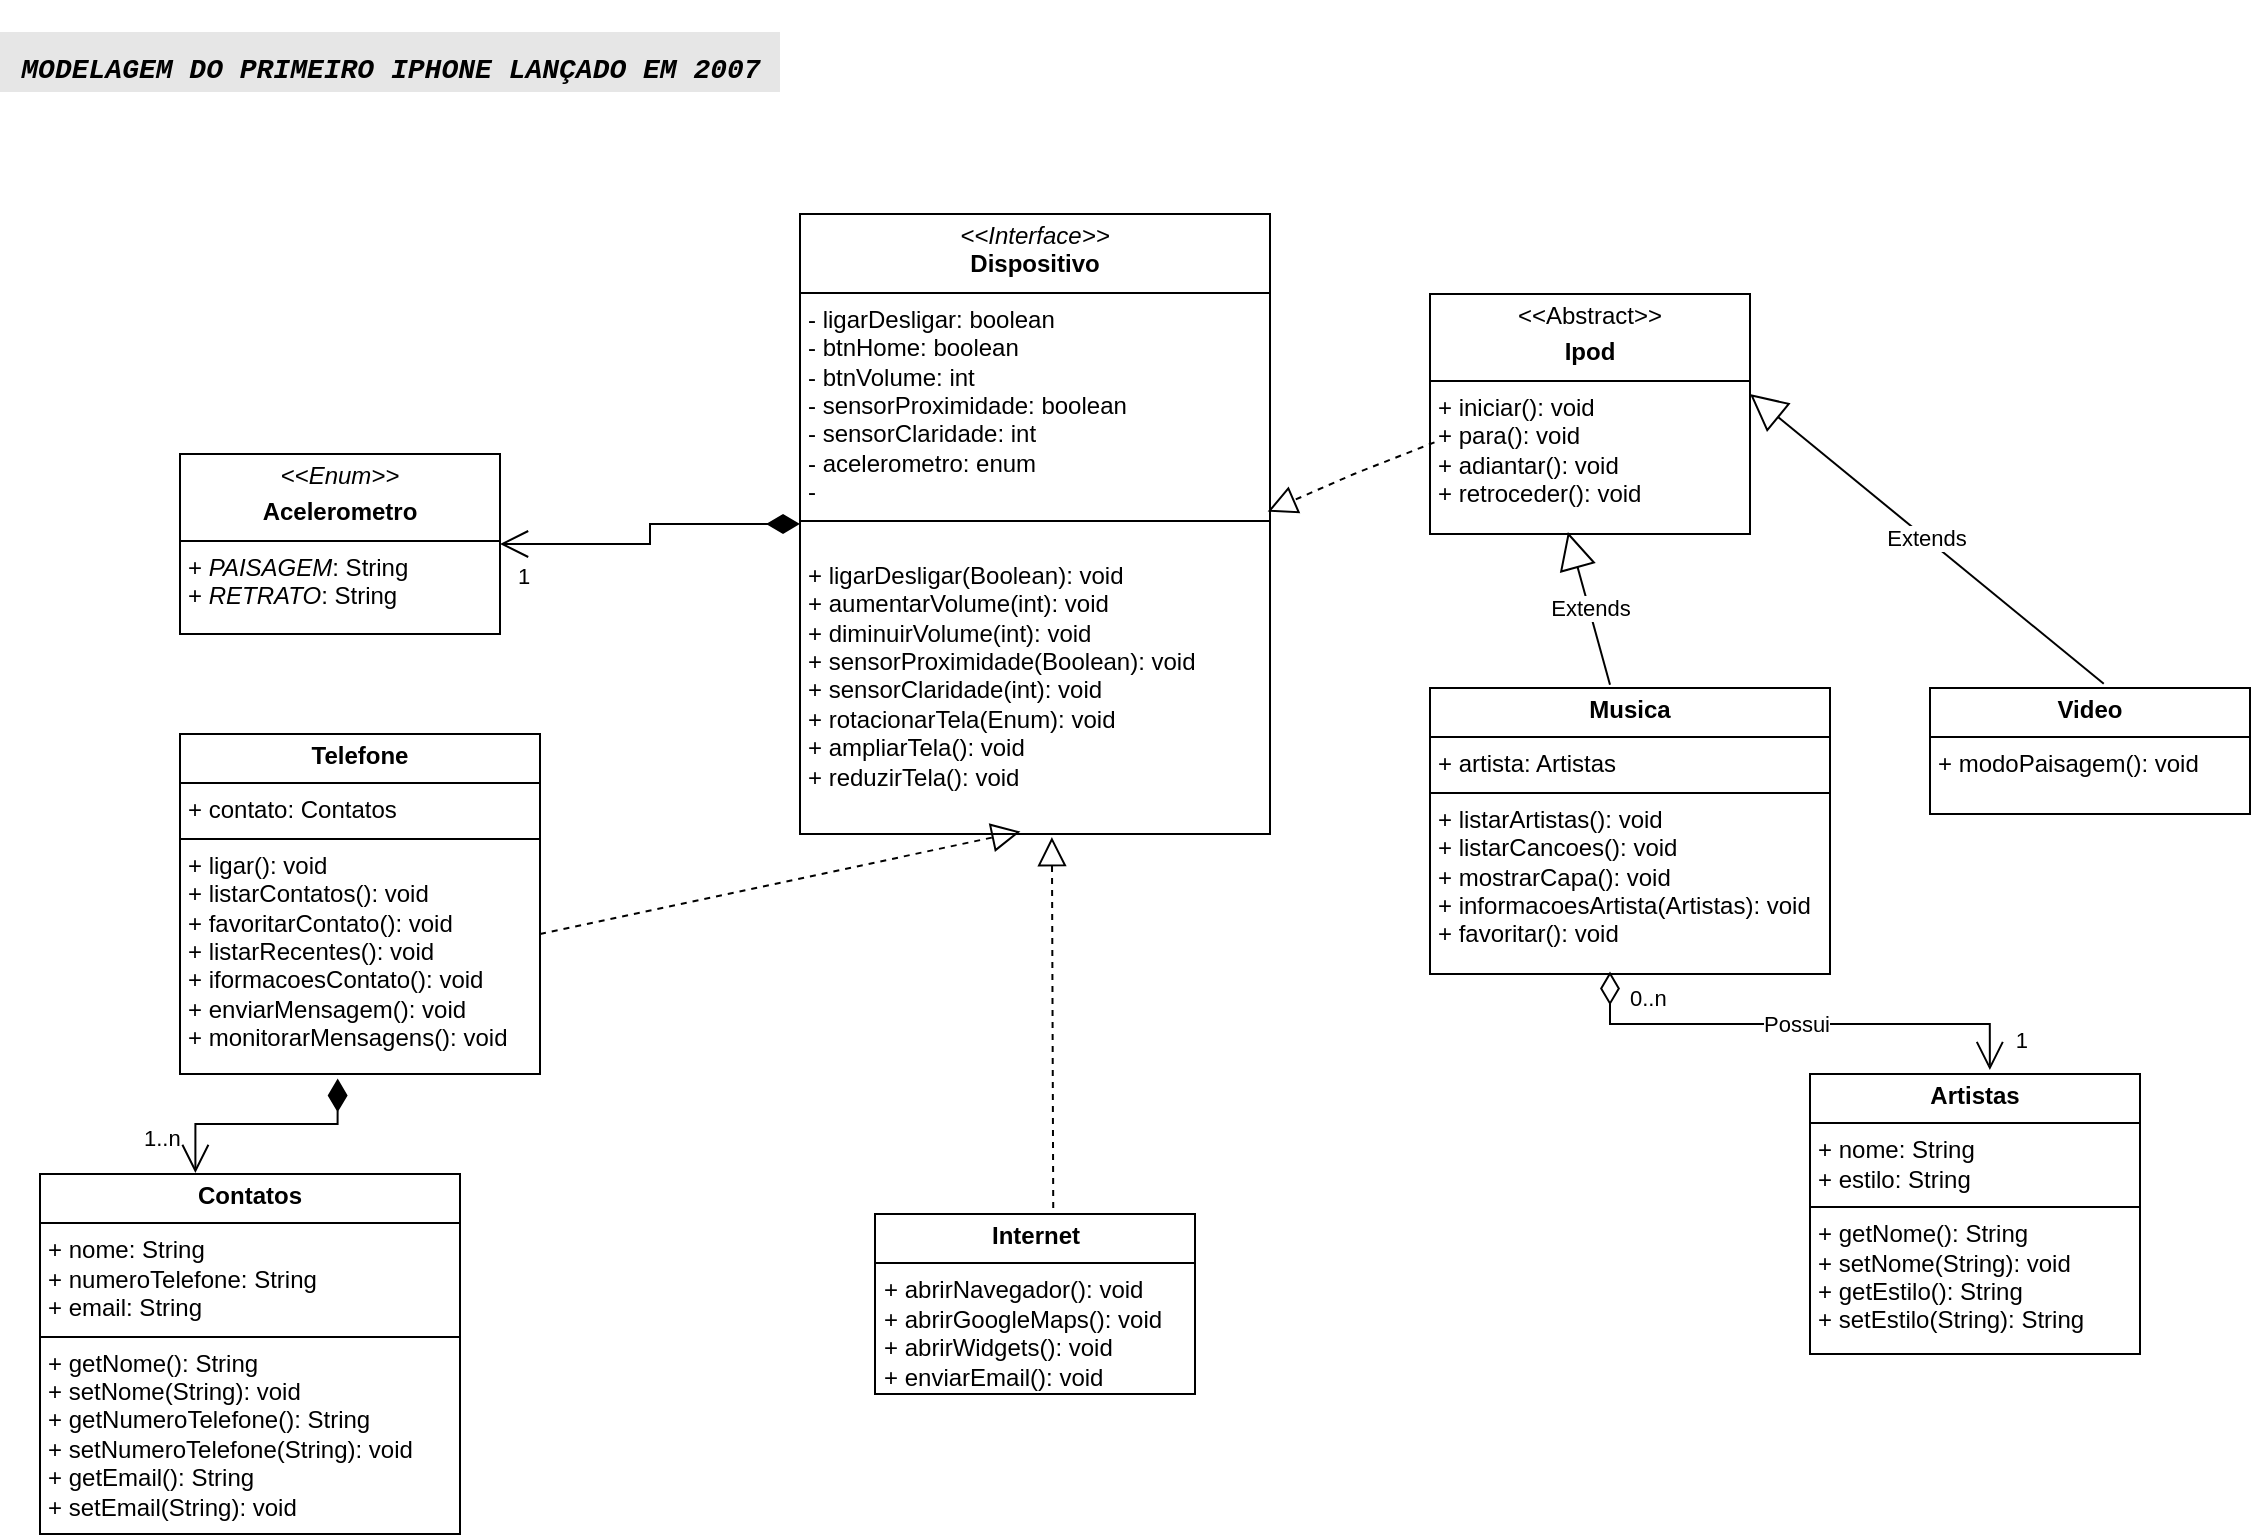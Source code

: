 <mxfile version="24.6.4" type="device">
  <diagram id="C5RBs43oDa-KdzZeNtuy" name="Page-1">
    <mxGraphModel dx="978" dy="1411" grid="1" gridSize="10" guides="1" tooltips="1" connect="1" arrows="1" fold="1" page="1" pageScale="1" pageWidth="1169" pageHeight="827" background="none" math="0" shadow="0">
      <root>
        <mxCell id="WIyWlLk6GJQsqaUBKTNV-0" />
        <mxCell id="WIyWlLk6GJQsqaUBKTNV-1" parent="WIyWlLk6GJQsqaUBKTNV-0" />
        <mxCell id="g9lMU73bqWfClCxhlZph-4" value="&lt;p style=&quot;margin:0px;margin-top:4px;text-align:center;&quot;&gt;&lt;i&gt;&amp;lt;&amp;lt;Interface&amp;gt;&amp;gt;&lt;/i&gt;&lt;br&gt;&lt;b&gt;Dispositivo&lt;/b&gt;&lt;/p&gt;&lt;hr size=&quot;1&quot; style=&quot;border-style:solid;&quot;&gt;&lt;p style=&quot;margin:0px;margin-left:4px;&quot;&gt;- ligarDesligar: boolean&lt;br&gt;- btnHome: boolean&lt;/p&gt;&lt;p style=&quot;margin:0px;margin-left:4px;&quot;&gt;- btnVolume: int&lt;/p&gt;&lt;p style=&quot;margin:0px;margin-left:4px;&quot;&gt;- sensorProximidade: boolean&lt;/p&gt;&lt;p style=&quot;margin:0px;margin-left:4px;&quot;&gt;- sensorClaridade: int&lt;/p&gt;&lt;p style=&quot;margin:0px;margin-left:4px;&quot;&gt;- acelerometro: enum&lt;/p&gt;&lt;p style=&quot;margin:0px;margin-left:4px;&quot;&gt;-&amp;nbsp;&lt;/p&gt;&lt;hr size=&quot;1&quot; style=&quot;border-style:solid;&quot;&gt;&lt;p style=&quot;margin:0px;margin-left:4px;&quot;&gt;&lt;br&gt;&lt;/p&gt;&lt;p style=&quot;margin:0px;margin-left:4px;&quot;&gt;+ ligarDesligar(Boolean): void&lt;br&gt;+ aumentarVolume(int): void&lt;/p&gt;&lt;p style=&quot;margin:0px;margin-left:4px;&quot;&gt;+ diminuirVolume(int): void&lt;br&gt;&lt;/p&gt;&lt;p style=&quot;margin:0px;margin-left:4px;&quot;&gt;+ sensorProximidade(Boolean): void&lt;/p&gt;&lt;p style=&quot;margin:0px;margin-left:4px;&quot;&gt;+ sensorClaridade(int): void&lt;/p&gt;&lt;p style=&quot;margin:0px;margin-left:4px;&quot;&gt;+ rotacionarTela(Enum): void&lt;/p&gt;&lt;p style=&quot;margin:0px;margin-left:4px;&quot;&gt;+ ampliarTela(): void&lt;/p&gt;&lt;p style=&quot;margin:0px;margin-left:4px;&quot;&gt;+ reduzirTela(): void&lt;/p&gt;" style="verticalAlign=top;align=left;overflow=fill;html=1;whiteSpace=wrap;" parent="WIyWlLk6GJQsqaUBKTNV-1" vertex="1">
          <mxGeometry x="420" y="-700" width="235" height="310" as="geometry" />
        </mxCell>
        <mxCell id="g9lMU73bqWfClCxhlZph-5" value="&lt;p style=&quot;margin:0px;margin-top:4px;text-align:center;&quot;&gt;&lt;i&gt;&amp;lt;&amp;lt;Enum&amp;gt;&amp;gt;&lt;/i&gt;&lt;/p&gt;&lt;p style=&quot;margin:0px;margin-top:4px;text-align:center;&quot;&gt;&lt;b&gt;Acelerometro&lt;/b&gt;&lt;/p&gt;&lt;hr size=&quot;1&quot; style=&quot;border-style:solid;&quot;&gt;&lt;p style=&quot;margin:0px;margin-left:4px;&quot;&gt;+ &lt;i&gt;PAISAGEM&lt;/i&gt;: String&lt;/p&gt;&lt;p style=&quot;margin:0px;margin-left:4px;&quot;&gt;+ &lt;i&gt;RETRATO&lt;/i&gt;: String&lt;/p&gt;" style="verticalAlign=top;align=left;overflow=fill;html=1;whiteSpace=wrap;" parent="WIyWlLk6GJQsqaUBKTNV-1" vertex="1">
          <mxGeometry x="110" y="-580" width="160" height="90" as="geometry" />
        </mxCell>
        <mxCell id="g9lMU73bqWfClCxhlZph-6" value="1" style="endArrow=open;html=1;endSize=12;startArrow=diamondThin;startSize=14;startFill=1;edgeStyle=orthogonalEdgeStyle;align=left;verticalAlign=bottom;rounded=0;exitX=0;exitY=0.5;exitDx=0;exitDy=0;" parent="WIyWlLk6GJQsqaUBKTNV-1" source="g9lMU73bqWfClCxhlZph-4" target="g9lMU73bqWfClCxhlZph-5" edge="1">
          <mxGeometry x="0.913" y="25" relative="1" as="geometry">
            <mxPoint x="300" y="-670" as="sourcePoint" />
            <mxPoint x="460" y="-670" as="targetPoint" />
            <mxPoint as="offset" />
          </mxGeometry>
        </mxCell>
        <mxCell id="g9lMU73bqWfClCxhlZph-7" value="&lt;h1&gt;&lt;i&gt;&lt;font face=&quot;Courier New&quot; style=&quot;font-size: 14px;&quot;&gt;MODELAGEM DO PRIMEIRO&amp;nbsp;&lt;/font&gt;&lt;/i&gt;&lt;i style=&quot;background-color: initial; font-size: 12px;&quot;&gt;&lt;font face=&quot;Courier New&quot; style=&quot;font-size: 14px;&quot;&gt;IPHONE&amp;nbsp;&lt;/font&gt;&lt;/i&gt;&lt;i style=&quot;background-color: initial; font-size: 12px;&quot;&gt;&lt;font face=&quot;Courier New&quot; style=&quot;font-size: 14px;&quot;&gt;LANÇADO EM 2007&lt;/font&gt;&lt;/i&gt;&lt;/h1&gt;" style="text;align=center;fontStyle=1;verticalAlign=middle;spacingLeft=3;spacingRight=3;strokeColor=none;rotatable=0;points=[[0,0.5],[1,0.5]];portConstraint=eastwest;html=1;fillColor=#E6E6E6;gradientColor=none;" parent="WIyWlLk6GJQsqaUBKTNV-1" vertex="1">
          <mxGeometry x="20" y="-791" width="390" height="30" as="geometry" />
        </mxCell>
        <mxCell id="g9lMU73bqWfClCxhlZph-9" value="&lt;p style=&quot;margin:0px;margin-top:4px;text-align:center;&quot;&gt;&amp;lt;&amp;lt;Abstract&amp;gt;&amp;gt;&lt;/p&gt;&lt;p style=&quot;margin:0px;margin-top:4px;text-align:center;&quot;&gt;&lt;b&gt;Ipod&lt;/b&gt;&lt;/p&gt;&lt;hr size=&quot;1&quot; style=&quot;border-style:solid;&quot;&gt;&lt;p style=&quot;margin:0px;margin-left:4px;&quot;&gt;&lt;/p&gt;&lt;p style=&quot;margin:0px;margin-left:4px;&quot;&gt;+ iniciar(): void&lt;/p&gt;&lt;p style=&quot;margin:0px;margin-left:4px;&quot;&gt;+ para(): void&lt;br&gt;&lt;/p&gt;&lt;p style=&quot;margin:0px;margin-left:4px;&quot;&gt;+ adiantar(): void&lt;br&gt;&lt;/p&gt;&lt;p style=&quot;margin:0px;margin-left:4px;&quot;&gt;+ retroceder(): void&lt;br&gt;&lt;/p&gt;&lt;p style=&quot;margin:0px;margin-left:4px;&quot;&gt;&lt;br&gt;&lt;/p&gt;" style="verticalAlign=top;align=left;overflow=fill;html=1;whiteSpace=wrap;" parent="WIyWlLk6GJQsqaUBKTNV-1" vertex="1">
          <mxGeometry x="735" y="-660" width="160" height="120" as="geometry" />
        </mxCell>
        <mxCell id="2zQUAna8CzHWbD84XizV-0" value="" style="endArrow=block;dashed=1;endFill=0;endSize=12;html=1;rounded=0;entryX=0.995;entryY=0.48;entryDx=0;entryDy=0;entryPerimeter=0;exitX=0.014;exitY=0.618;exitDx=0;exitDy=0;exitPerimeter=0;" edge="1" parent="WIyWlLk6GJQsqaUBKTNV-1" source="g9lMU73bqWfClCxhlZph-9" target="g9lMU73bqWfClCxhlZph-4">
          <mxGeometry width="160" relative="1" as="geometry">
            <mxPoint x="886.11" y="-630" as="sourcePoint" />
            <mxPoint x="650.0" y="-556.96" as="targetPoint" />
            <Array as="points">
              <mxPoint x="697" y="-570" />
            </Array>
          </mxGeometry>
        </mxCell>
        <mxCell id="2zQUAna8CzHWbD84XizV-9" value="&lt;p style=&quot;margin:0px;margin-top:4px;text-align:center;&quot;&gt;&lt;b&gt;Musica&lt;/b&gt;&lt;/p&gt;&lt;hr size=&quot;1&quot; style=&quot;border-style:solid;&quot;&gt;&lt;p style=&quot;margin:0px;margin-left:4px;&quot;&gt;+ artista: Artistas&lt;/p&gt;&lt;hr size=&quot;1&quot; style=&quot;border-style:solid;&quot;&gt;&lt;p style=&quot;margin:0px;margin-left:4px;&quot;&gt;+ listarArtistas(): void&lt;/p&gt;&lt;p style=&quot;margin:0px;margin-left:4px;&quot;&gt;+ listarCancoes(): void&lt;/p&gt;&lt;p style=&quot;margin:0px;margin-left:4px;&quot;&gt;+ mostrarCapa(): void&lt;/p&gt;&lt;p style=&quot;margin:0px;margin-left:4px;&quot;&gt;+ informacoesArtista(Artistas): void&lt;/p&gt;&lt;p style=&quot;margin:0px;margin-left:4px;&quot;&gt;+ favoritar(): void&lt;/p&gt;" style="verticalAlign=top;align=left;overflow=fill;html=1;whiteSpace=wrap;" vertex="1" parent="WIyWlLk6GJQsqaUBKTNV-1">
          <mxGeometry x="735" y="-463" width="200" height="143" as="geometry" />
        </mxCell>
        <mxCell id="2zQUAna8CzHWbD84XizV-10" value="&lt;p style=&quot;margin:0px;margin-top:4px;text-align:center;&quot;&gt;&lt;b&gt;Video&lt;/b&gt;&lt;/p&gt;&lt;hr size=&quot;1&quot; style=&quot;border-style:solid;&quot;&gt;&lt;p style=&quot;margin:0px;margin-left:4px;&quot;&gt;&lt;/p&gt;&lt;p style=&quot;margin:0px;margin-left:4px;&quot;&gt;+ modoPaisagem(): void&lt;/p&gt;" style="verticalAlign=top;align=left;overflow=fill;html=1;whiteSpace=wrap;" vertex="1" parent="WIyWlLk6GJQsqaUBKTNV-1">
          <mxGeometry x="985" y="-463" width="160" height="63" as="geometry" />
        </mxCell>
        <mxCell id="2zQUAna8CzHWbD84XizV-11" value="Extends" style="endArrow=block;endSize=16;endFill=0;html=1;rounded=0;exitX=0.45;exitY=-0.011;exitDx=0;exitDy=0;exitPerimeter=0;entryX=0.431;entryY=0.992;entryDx=0;entryDy=0;entryPerimeter=0;" edge="1" parent="WIyWlLk6GJQsqaUBKTNV-1" source="2zQUAna8CzHWbD84XizV-9" target="g9lMU73bqWfClCxhlZph-9">
          <mxGeometry width="160" relative="1" as="geometry">
            <mxPoint x="865" y="-530" as="sourcePoint" />
            <mxPoint x="1025" y="-530" as="targetPoint" />
          </mxGeometry>
        </mxCell>
        <mxCell id="2zQUAna8CzHWbD84XizV-12" value="Extends" style="endArrow=block;endSize=16;endFill=0;html=1;rounded=0;exitX=0.543;exitY=-0.033;exitDx=0;exitDy=0;entryX=1;entryY=0.417;entryDx=0;entryDy=0;entryPerimeter=0;exitPerimeter=0;" edge="1" parent="WIyWlLk6GJQsqaUBKTNV-1" source="2zQUAna8CzHWbD84XizV-10" target="g9lMU73bqWfClCxhlZph-9">
          <mxGeometry width="160" relative="1" as="geometry">
            <mxPoint x="1087.96" y="-460.96" as="sourcePoint" />
            <mxPoint x="865.0" y="-540.0" as="targetPoint" />
          </mxGeometry>
        </mxCell>
        <mxCell id="2zQUAna8CzHWbD84XizV-13" value="&lt;p style=&quot;margin:0px;margin-top:4px;text-align:center;&quot;&gt;&lt;b&gt;Artistas&lt;/b&gt;&lt;/p&gt;&lt;hr size=&quot;1&quot; style=&quot;border-style:solid;&quot;&gt;&lt;p style=&quot;margin:0px;margin-left:4px;&quot;&gt;+ nome: String&lt;/p&gt;&lt;p style=&quot;margin:0px;margin-left:4px;&quot;&gt;+ estilo: String&lt;/p&gt;&lt;hr size=&quot;1&quot; style=&quot;border-style:solid;&quot;&gt;&lt;p style=&quot;margin:0px;margin-left:4px;&quot;&gt;+ getNome(): String&lt;/p&gt;&lt;p style=&quot;margin:0px;margin-left:4px;&quot;&gt;+ setNome(String): void&lt;/p&gt;&lt;p style=&quot;margin:0px;margin-left:4px;&quot;&gt;+ getEstilo(): String&lt;/p&gt;&lt;p style=&quot;margin:0px;margin-left:4px;&quot;&gt;+ setEstilo(String): String&lt;/p&gt;" style="verticalAlign=top;align=left;overflow=fill;html=1;whiteSpace=wrap;" vertex="1" parent="WIyWlLk6GJQsqaUBKTNV-1">
          <mxGeometry x="925" y="-270" width="165" height="140" as="geometry" />
        </mxCell>
        <mxCell id="2zQUAna8CzHWbD84XizV-14" value="Possui" style="endArrow=open;html=1;endSize=12;startArrow=diamondThin;startSize=14;startFill=0;edgeStyle=orthogonalEdgeStyle;rounded=0;exitX=0.45;exitY=0.991;exitDx=0;exitDy=0;exitPerimeter=0;entryX=0.545;entryY=-0.014;entryDx=0;entryDy=0;entryPerimeter=0;" edge="1" parent="WIyWlLk6GJQsqaUBKTNV-1" source="2zQUAna8CzHWbD84XizV-9" target="2zQUAna8CzHWbD84XizV-13">
          <mxGeometry relative="1" as="geometry">
            <mxPoint x="865" y="-420" as="sourcePoint" />
            <mxPoint x="1025" y="-420" as="targetPoint" />
          </mxGeometry>
        </mxCell>
        <mxCell id="2zQUAna8CzHWbD84XizV-15" value="0..n" style="edgeLabel;resizable=0;html=1;align=left;verticalAlign=top;" connectable="0" vertex="1" parent="2zQUAna8CzHWbD84XizV-14">
          <mxGeometry x="-1" relative="1" as="geometry">
            <mxPoint x="8" as="offset" />
          </mxGeometry>
        </mxCell>
        <mxCell id="2zQUAna8CzHWbD84XizV-16" value="1" style="edgeLabel;resizable=0;html=1;align=right;verticalAlign=top;" connectable="0" vertex="1" parent="2zQUAna8CzHWbD84XizV-14">
          <mxGeometry x="1" relative="1" as="geometry">
            <mxPoint x="20" y="-28" as="offset" />
          </mxGeometry>
        </mxCell>
        <mxCell id="2zQUAna8CzHWbD84XizV-21" value="&lt;p style=&quot;margin:0px;margin-top:4px;text-align:center;&quot;&gt;&lt;b style=&quot;background-color: initial;&quot;&gt;Telefone&lt;/b&gt;&lt;br&gt;&lt;/p&gt;&lt;hr size=&quot;1&quot; style=&quot;border-style:solid;&quot;&gt;&lt;p style=&quot;margin:0px;margin-left:4px;&quot;&gt;+ contato: Contatos&lt;/p&gt;&lt;hr size=&quot;1&quot; style=&quot;border-style:solid;&quot;&gt;&lt;p style=&quot;margin:0px;margin-left:4px;&quot;&gt;+ ligar(): void&lt;/p&gt;&lt;p style=&quot;margin:0px;margin-left:4px;&quot;&gt;+ listarContatos(): void&lt;/p&gt;&lt;p style=&quot;margin:0px;margin-left:4px;&quot;&gt;+ favoritarContato(): void&lt;/p&gt;&lt;p style=&quot;margin:0px;margin-left:4px;&quot;&gt;+ listarRecentes(): void&lt;/p&gt;&lt;p style=&quot;margin:0px;margin-left:4px;&quot;&gt;+ iformacoesContato(): void&lt;/p&gt;&lt;p style=&quot;margin:0px;margin-left:4px;&quot;&gt;+ enviarMensagem(): void&lt;/p&gt;&lt;p style=&quot;margin:0px;margin-left:4px;&quot;&gt;+ monitorarMensagens(): void&lt;/p&gt;" style="verticalAlign=top;align=left;overflow=fill;html=1;whiteSpace=wrap;" vertex="1" parent="WIyWlLk6GJQsqaUBKTNV-1">
          <mxGeometry x="110" y="-440" width="180" height="170" as="geometry" />
        </mxCell>
        <mxCell id="2zQUAna8CzHWbD84XizV-22" value="&lt;p style=&quot;margin:0px;margin-top:4px;text-align:center;&quot;&gt;&lt;b&gt;Contatos&lt;/b&gt;&lt;/p&gt;&lt;hr size=&quot;1&quot; style=&quot;border-style:solid;&quot;&gt;&lt;p style=&quot;margin:0px;margin-left:4px;&quot;&gt;+ nome: String&lt;/p&gt;&lt;p style=&quot;margin:0px;margin-left:4px;&quot;&gt;+ numeroTelefone: String&lt;/p&gt;&lt;p style=&quot;margin:0px;margin-left:4px;&quot;&gt;+ email: String&lt;/p&gt;&lt;hr size=&quot;1&quot; style=&quot;border-style:solid;&quot;&gt;&lt;p style=&quot;margin:0px;margin-left:4px;&quot;&gt;+ getNome(): String&lt;/p&gt;&lt;p style=&quot;margin:0px;margin-left:4px;&quot;&gt;+ setNome(String): void&lt;/p&gt;&lt;p style=&quot;margin:0px;margin-left:4px;&quot;&gt;+ getNumeroTelefone(): String&lt;/p&gt;&lt;p style=&quot;margin:0px;margin-left:4px;&quot;&gt;+ setNumeroTelefone(String): void&lt;/p&gt;&lt;p style=&quot;margin:0px;margin-left:4px;&quot;&gt;+ getEmail(): String&lt;/p&gt;&lt;p style=&quot;margin:0px;margin-left:4px;&quot;&gt;+ setEmail(String): void&lt;/p&gt;" style="verticalAlign=top;align=left;overflow=fill;html=1;whiteSpace=wrap;" vertex="1" parent="WIyWlLk6GJQsqaUBKTNV-1">
          <mxGeometry x="40" y="-220" width="210" height="180" as="geometry" />
        </mxCell>
        <mxCell id="2zQUAna8CzHWbD84XizV-23" value="" style="endArrow=block;dashed=1;endFill=0;endSize=12;html=1;rounded=0;entryX=0.469;entryY=0.996;entryDx=0;entryDy=0;entryPerimeter=0;" edge="1" parent="WIyWlLk6GJQsqaUBKTNV-1" target="g9lMU73bqWfClCxhlZph-4">
          <mxGeometry width="160" relative="1" as="geometry">
            <mxPoint x="290" y="-340" as="sourcePoint" />
            <mxPoint x="450" y="-340" as="targetPoint" />
          </mxGeometry>
        </mxCell>
        <mxCell id="2zQUAna8CzHWbD84XizV-24" value="1..n" style="endArrow=open;html=1;endSize=12;startArrow=diamondThin;startSize=14;startFill=1;edgeStyle=orthogonalEdgeStyle;align=left;verticalAlign=bottom;rounded=0;exitX=0.438;exitY=1.013;exitDx=0;exitDy=0;exitPerimeter=0;entryX=0.37;entryY=-0.003;entryDx=0;entryDy=0;entryPerimeter=0;" edge="1" parent="WIyWlLk6GJQsqaUBKTNV-1" source="2zQUAna8CzHWbD84XizV-21" target="2zQUAna8CzHWbD84XizV-22">
          <mxGeometry x="0.853" y="-28" relative="1" as="geometry">
            <mxPoint x="300" y="-250" as="sourcePoint" />
            <mxPoint x="490" y="-270" as="targetPoint" />
            <mxPoint as="offset" />
          </mxGeometry>
        </mxCell>
        <mxCell id="2zQUAna8CzHWbD84XizV-25" value="&lt;p style=&quot;margin:0px;margin-top:4px;text-align:center;&quot;&gt;&lt;b&gt;Internet&lt;/b&gt;&lt;/p&gt;&lt;hr size=&quot;1&quot; style=&quot;border-style:solid;&quot;&gt;&lt;p style=&quot;margin:0px;margin-left:4px;&quot;&gt;&lt;/p&gt;&lt;p style=&quot;margin:0px;margin-left:4px;&quot;&gt;+ abrirNavegador(): void&lt;/p&gt;&lt;p style=&quot;margin:0px;margin-left:4px;&quot;&gt;+ abrirGoogleMaps(): void&lt;/p&gt;&lt;p style=&quot;margin:0px;margin-left:4px;&quot;&gt;+ abrirWidgets(): void&lt;/p&gt;&lt;p style=&quot;margin:0px;margin-left:4px;&quot;&gt;+ enviarEmail(): void&lt;/p&gt;" style="verticalAlign=top;align=left;overflow=fill;html=1;whiteSpace=wrap;" vertex="1" parent="WIyWlLk6GJQsqaUBKTNV-1">
          <mxGeometry x="457.5" y="-200" width="160" height="90" as="geometry" />
        </mxCell>
        <mxCell id="2zQUAna8CzHWbD84XizV-26" value="" style="endArrow=block;dashed=1;endFill=0;endSize=12;html=1;rounded=0;exitX=0.557;exitY=-0.033;exitDx=0;exitDy=0;exitPerimeter=0;entryX=0.536;entryY=1.005;entryDx=0;entryDy=0;entryPerimeter=0;" edge="1" parent="WIyWlLk6GJQsqaUBKTNV-1" source="2zQUAna8CzHWbD84XizV-25" target="g9lMU73bqWfClCxhlZph-4">
          <mxGeometry width="160" relative="1" as="geometry">
            <mxPoint x="405" y="-200" as="sourcePoint" />
            <mxPoint x="575" y="-330" as="targetPoint" />
          </mxGeometry>
        </mxCell>
      </root>
    </mxGraphModel>
  </diagram>
</mxfile>
